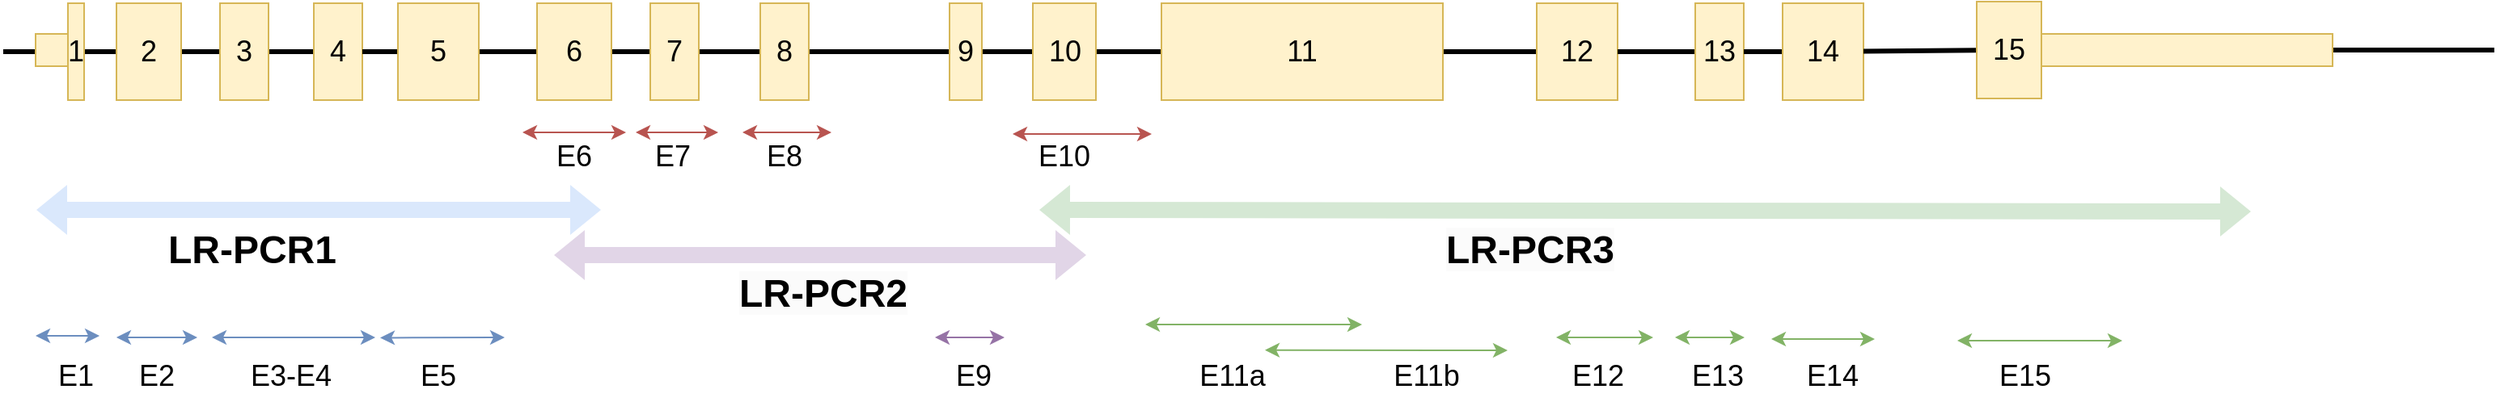 <mxfile version="24.1.0" type="github">
  <diagram name="Pàgina-1" id="gavFFZxLESbgNeX2Jh9i">
    <mxGraphModel dx="1723" dy="687" grid="1" gridSize="10" guides="1" tooltips="1" connect="1" arrows="1" fold="1" page="1" pageScale="1" pageWidth="827" pageHeight="1169" math="0" shadow="0">
      <root>
        <mxCell id="0" />
        <mxCell id="1" parent="0" />
        <mxCell id="yidOsGyVtIGgI4IryUhF-9" value="" style="endArrow=none;html=1;rounded=0;strokeWidth=3;" parent="1" source="yidOsGyVtIGgI4IryUhF-4" target="yidOsGyVtIGgI4IryUhF-8" edge="1">
          <mxGeometry width="50" height="50" relative="1" as="geometry">
            <mxPoint x="80" y="171" as="sourcePoint" />
            <mxPoint x="1310" y="171" as="targetPoint" />
          </mxGeometry>
        </mxCell>
        <mxCell id="yidOsGyVtIGgI4IryUhF-18" value="" style="endArrow=none;html=1;rounded=0;strokeWidth=3;" parent="1" source="yidOsGyVtIGgI4IryUhF-14" target="yidOsGyVtIGgI4IryUhF-17" edge="1">
          <mxGeometry width="50" height="50" relative="1" as="geometry">
            <mxPoint x="510" y="171" as="sourcePoint" />
            <mxPoint x="1310" y="171" as="targetPoint" />
          </mxGeometry>
        </mxCell>
        <mxCell id="yidOsGyVtIGgI4IryUhF-21" value="" style="endArrow=none;html=1;rounded=0;strokeWidth=3;" parent="1" source="yidOsGyVtIGgI4IryUhF-17" target="yidOsGyVtIGgI4IryUhF-20" edge="1">
          <mxGeometry width="50" height="50" relative="1" as="geometry">
            <mxPoint x="706" y="171" as="sourcePoint" />
            <mxPoint x="1310" y="171" as="targetPoint" />
          </mxGeometry>
        </mxCell>
        <mxCell id="yidOsGyVtIGgI4IryUhF-15" value="" style="endArrow=none;html=1;rounded=0;strokeWidth=3;" parent="1" source="yidOsGyVtIGgI4IryUhF-10" target="yidOsGyVtIGgI4IryUhF-14" edge="1">
          <mxGeometry width="50" height="50" relative="1" as="geometry">
            <mxPoint x="324" y="171" as="sourcePoint" />
            <mxPoint x="1310" y="171" as="targetPoint" />
          </mxGeometry>
        </mxCell>
        <mxCell id="yidOsGyVtIGgI4IryUhF-3" value="" style="endArrow=none;html=1;rounded=0;strokeWidth=3;" parent="1" source="yidOsGyVtIGgI4IryUhF-76" edge="1">
          <mxGeometry width="50" height="50" relative="1" as="geometry">
            <mxPoint x="70" y="171" as="sourcePoint" />
            <mxPoint x="1570" y="170" as="targetPoint" />
          </mxGeometry>
        </mxCell>
        <mxCell id="yidOsGyVtIGgI4IryUhF-5" value="" style="endArrow=none;html=1;rounded=0;strokeWidth=3;" parent="1" target="yidOsGyVtIGgI4IryUhF-4" edge="1">
          <mxGeometry width="50" height="50" relative="1" as="geometry">
            <mxPoint x="30" y="171" as="sourcePoint" />
            <mxPoint x="1310" y="171" as="targetPoint" />
          </mxGeometry>
        </mxCell>
        <mxCell id="yidOsGyVtIGgI4IryUhF-4" value="&lt;font style=&quot;font-size: 18px;&quot;&gt;1&lt;/font&gt;" style="rounded=0;whiteSpace=wrap;html=1;fillColor=#fff2cc;strokeColor=#d6b656;" parent="1" vertex="1">
          <mxGeometry x="70" y="141" width="10" height="60" as="geometry" />
        </mxCell>
        <mxCell id="yidOsGyVtIGgI4IryUhF-6" value="&lt;font style=&quot;font-size: 18px;&quot;&gt;2&lt;/font&gt;" style="rounded=0;whiteSpace=wrap;html=1;fillColor=#fff2cc;strokeColor=#d6b656;" parent="1" vertex="1">
          <mxGeometry x="100" y="141" width="40" height="60" as="geometry" />
        </mxCell>
        <mxCell id="yidOsGyVtIGgI4IryUhF-7" value="&lt;font style=&quot;font-size: 18px;&quot;&gt;3&lt;/font&gt;" style="rounded=0;whiteSpace=wrap;html=1;fillColor=#fff2cc;strokeColor=#d6b656;" parent="1" vertex="1">
          <mxGeometry x="164" y="141" width="30" height="60" as="geometry" />
        </mxCell>
        <mxCell id="yidOsGyVtIGgI4IryUhF-8" value="&lt;font style=&quot;font-size: 18px;&quot;&gt;4&lt;/font&gt;" style="rounded=0;whiteSpace=wrap;html=1;fillColor=#fff2cc;strokeColor=#d6b656;" parent="1" vertex="1">
          <mxGeometry x="222" y="141" width="30" height="60" as="geometry" />
        </mxCell>
        <mxCell id="yidOsGyVtIGgI4IryUhF-11" value="" style="endArrow=none;html=1;rounded=0;strokeWidth=3;" parent="1" source="yidOsGyVtIGgI4IryUhF-8" target="yidOsGyVtIGgI4IryUhF-10" edge="1">
          <mxGeometry width="50" height="50" relative="1" as="geometry">
            <mxPoint x="252" y="171" as="sourcePoint" />
            <mxPoint x="1310" y="171" as="targetPoint" />
          </mxGeometry>
        </mxCell>
        <mxCell id="yidOsGyVtIGgI4IryUhF-10" value="&lt;font style=&quot;font-size: 18px;&quot;&gt;5&lt;/font&gt;" style="rounded=0;whiteSpace=wrap;html=1;fillColor=#fff2cc;strokeColor=#d6b656;" parent="1" vertex="1">
          <mxGeometry x="274" y="141" width="50" height="60" as="geometry" />
        </mxCell>
        <mxCell id="yidOsGyVtIGgI4IryUhF-12" value="&lt;font style=&quot;font-size: 18px;&quot;&gt;6&lt;/font&gt;" style="rounded=0;whiteSpace=wrap;html=1;fillColor=#fff2cc;strokeColor=#d6b656;" parent="1" vertex="1">
          <mxGeometry x="360" y="141" width="46" height="60" as="geometry" />
        </mxCell>
        <mxCell id="yidOsGyVtIGgI4IryUhF-13" value="&lt;font style=&quot;font-size: 18px;&quot;&gt;7&lt;/font&gt;" style="rounded=0;whiteSpace=wrap;html=1;fillColor=#fff2cc;strokeColor=#d6b656;" parent="1" vertex="1">
          <mxGeometry x="430" y="141" width="30" height="60" as="geometry" />
        </mxCell>
        <mxCell id="yidOsGyVtIGgI4IryUhF-14" value="&lt;font style=&quot;font-size: 18px;&quot;&gt;8&lt;/font&gt;" style="rounded=0;whiteSpace=wrap;html=1;fillColor=#fff2cc;strokeColor=#d6b656;" parent="1" vertex="1">
          <mxGeometry x="498" y="141" width="30" height="60" as="geometry" />
        </mxCell>
        <mxCell id="yidOsGyVtIGgI4IryUhF-16" value="&lt;font style=&quot;font-size: 18px;&quot;&gt;9&lt;/font&gt;" style="rounded=0;whiteSpace=wrap;html=1;fillColor=#fff2cc;strokeColor=#d6b656;" parent="1" vertex="1">
          <mxGeometry x="615" y="141" width="20" height="60" as="geometry" />
        </mxCell>
        <mxCell id="yidOsGyVtIGgI4IryUhF-17" value="&lt;font style=&quot;font-size: 18px;&quot;&gt;10&lt;/font&gt;" style="rounded=0;whiteSpace=wrap;html=1;fillColor=#fff2cc;strokeColor=#d6b656;" parent="1" vertex="1">
          <mxGeometry x="666.5" y="141" width="39" height="60" as="geometry" />
        </mxCell>
        <mxCell id="yidOsGyVtIGgI4IryUhF-19" value="&lt;font style=&quot;font-size: 18px;&quot;&gt;11&lt;/font&gt;" style="rounded=0;whiteSpace=wrap;html=1;fillColor=#fff2cc;strokeColor=#d6b656;" parent="1" vertex="1">
          <mxGeometry x="746" y="141" width="174" height="60" as="geometry" />
        </mxCell>
        <mxCell id="yidOsGyVtIGgI4IryUhF-20" value="&lt;font style=&quot;font-size: 18px;&quot;&gt;12&lt;/font&gt;" style="rounded=0;whiteSpace=wrap;html=1;fillColor=#fff2cc;strokeColor=#d6b656;" parent="1" vertex="1">
          <mxGeometry x="978" y="141" width="50" height="60" as="geometry" />
        </mxCell>
        <mxCell id="yidOsGyVtIGgI4IryUhF-23" value="" style="endArrow=none;html=1;rounded=0;strokeWidth=3;" parent="1" source="yidOsGyVtIGgI4IryUhF-20" target="yidOsGyVtIGgI4IryUhF-22" edge="1">
          <mxGeometry width="50" height="50" relative="1" as="geometry">
            <mxPoint x="1046" y="171" as="sourcePoint" />
            <mxPoint x="1310" y="171" as="targetPoint" />
          </mxGeometry>
        </mxCell>
        <mxCell id="yidOsGyVtIGgI4IryUhF-22" value="&lt;font style=&quot;font-size: 18px;&quot;&gt;13&lt;/font&gt;" style="rounded=0;whiteSpace=wrap;html=1;fillColor=#fff2cc;strokeColor=#d6b656;" parent="1" vertex="1">
          <mxGeometry x="1076" y="141" width="30" height="60" as="geometry" />
        </mxCell>
        <mxCell id="yidOsGyVtIGgI4IryUhF-25" value="" style="endArrow=none;html=1;rounded=0;strokeWidth=3;" parent="1" source="yidOsGyVtIGgI4IryUhF-22" target="yidOsGyVtIGgI4IryUhF-24" edge="1">
          <mxGeometry width="50" height="50" relative="1" as="geometry">
            <mxPoint x="1100" y="171" as="sourcePoint" />
            <mxPoint x="1310" y="171" as="targetPoint" />
          </mxGeometry>
        </mxCell>
        <mxCell id="yidOsGyVtIGgI4IryUhF-24" value="&lt;font style=&quot;font-size: 18px;&quot;&gt;14&lt;/font&gt;" style="rounded=0;whiteSpace=wrap;html=1;fillColor=#fff2cc;strokeColor=#d6b656;" parent="1" vertex="1">
          <mxGeometry x="1130" y="141" width="50" height="60" as="geometry" />
        </mxCell>
        <mxCell id="yidOsGyVtIGgI4IryUhF-27" value="" style="endArrow=none;html=1;rounded=0;strokeWidth=3;" parent="1" source="yidOsGyVtIGgI4IryUhF-24" target="yidOsGyVtIGgI4IryUhF-26" edge="1">
          <mxGeometry width="50" height="50" relative="1" as="geometry">
            <mxPoint x="1180" y="171" as="sourcePoint" />
            <mxPoint x="1310" y="171" as="targetPoint" />
          </mxGeometry>
        </mxCell>
        <mxCell id="yidOsGyVtIGgI4IryUhF-26" value="&lt;font style=&quot;font-size: 18px;&quot;&gt;15&lt;/font&gt;" style="rounded=0;whiteSpace=wrap;html=1;fillColor=#fff2cc;strokeColor=#d6b656;" parent="1" vertex="1">
          <mxGeometry x="1250" y="140" width="40" height="60" as="geometry" />
        </mxCell>
        <mxCell id="yidOsGyVtIGgI4IryUhF-28" value="" style="shape=flexArrow;endArrow=classic;startArrow=classic;html=1;rounded=0;fillColor=#dae8fc;strokeColor=none;" parent="1" edge="1">
          <mxGeometry width="100" height="100" relative="1" as="geometry">
            <mxPoint x="50" y="269" as="sourcePoint" />
            <mxPoint x="400" y="269" as="targetPoint" />
          </mxGeometry>
        </mxCell>
        <mxCell id="yidOsGyVtIGgI4IryUhF-29" value="" style="shape=flexArrow;endArrow=classic;startArrow=classic;html=1;rounded=0;fillColor=#e1d5e7;strokeColor=none;" parent="1" edge="1">
          <mxGeometry width="100" height="100" relative="1" as="geometry">
            <mxPoint x="370" y="297" as="sourcePoint" />
            <mxPoint x="700" y="297" as="targetPoint" />
          </mxGeometry>
        </mxCell>
        <mxCell id="yidOsGyVtIGgI4IryUhF-30" value="" style="shape=flexArrow;endArrow=classic;startArrow=classic;html=1;rounded=0;strokeColor=none;fillColor=#d5e8d4;" parent="1" edge="1">
          <mxGeometry width="100" height="100" relative="1" as="geometry">
            <mxPoint x="670" y="269" as="sourcePoint" />
            <mxPoint x="1420" y="270" as="targetPoint" />
          </mxGeometry>
        </mxCell>
        <mxCell id="yidOsGyVtIGgI4IryUhF-31" value="&lt;span style=&quot;font-size: 24px;&quot;&gt;&lt;b&gt;LR-PCR1&lt;/b&gt;&lt;/span&gt;" style="text;html=1;align=center;verticalAlign=middle;whiteSpace=wrap;rounded=0;" parent="1" vertex="1">
          <mxGeometry x="130" y="279" width="108" height="30" as="geometry" />
        </mxCell>
        <mxCell id="yidOsGyVtIGgI4IryUhF-32" value="&lt;span style=&quot;color: rgb(0, 0, 0); font-family: Helvetica; font-size: 24px; font-style: normal; font-variant-ligatures: normal; font-variant-caps: normal; letter-spacing: normal; orphans: 2; text-align: center; text-indent: 0px; text-transform: none; widows: 2; word-spacing: 0px; -webkit-text-stroke-width: 0px; white-space: normal; background-color: rgb(251, 251, 251); text-decoration-thickness: initial; text-decoration-style: initial; text-decoration-color: initial; float: none; display: inline !important;&quot;&gt;&lt;b&gt;LR-PCR2&lt;/b&gt;&lt;/span&gt;" style="text;whiteSpace=wrap;html=1;fillColor=none;" parent="1" vertex="1">
          <mxGeometry x="483" y="300" width="140" height="50" as="geometry" />
        </mxCell>
        <mxCell id="yidOsGyVtIGgI4IryUhF-33" value="&lt;span style=&quot;color: rgb(0, 0, 0); font-family: Helvetica; font-size: 24px; font-style: normal; font-variant-ligatures: normal; font-variant-caps: normal; letter-spacing: normal; orphans: 2; text-align: center; text-indent: 0px; text-transform: none; widows: 2; word-spacing: 0px; -webkit-text-stroke-width: 0px; white-space: normal; background-color: rgb(251, 251, 251); text-decoration-thickness: initial; text-decoration-style: initial; text-decoration-color: initial; float: none; display: inline !important;&quot;&gt;&lt;b&gt;LR-PCR3&lt;/b&gt;&lt;/span&gt;" style="text;whiteSpace=wrap;html=1;" parent="1" vertex="1">
          <mxGeometry x="920" y="273" width="140" height="50" as="geometry" />
        </mxCell>
        <mxCell id="yidOsGyVtIGgI4IryUhF-34" value="" style="endArrow=classic;startArrow=classic;html=1;rounded=0;entryX=0.031;entryY=1;entryDx=0;entryDy=0;entryPerimeter=0;fillColor=#dae8fc;strokeColor=#6c8ebf;" parent="1" edge="1">
          <mxGeometry width="50" height="50" relative="1" as="geometry">
            <mxPoint x="50" y="347" as="sourcePoint" />
            <mxPoint x="89.522" y="347" as="targetPoint" />
            <Array as="points" />
          </mxGeometry>
        </mxCell>
        <mxCell id="yidOsGyVtIGgI4IryUhF-35" value="" style="endArrow=classic;startArrow=classic;html=1;rounded=0;fillColor=#dae8fc;strokeColor=#6c8ebf;" parent="1" edge="1">
          <mxGeometry width="50" height="50" relative="1" as="geometry">
            <mxPoint x="99.95" y="348" as="sourcePoint" />
            <mxPoint x="150" y="348" as="targetPoint" />
          </mxGeometry>
        </mxCell>
        <mxCell id="yidOsGyVtIGgI4IryUhF-36" value="" style="endArrow=classic;startArrow=classic;html=1;rounded=0;fillColor=#dae8fc;strokeColor=#6c8ebf;" parent="1" edge="1">
          <mxGeometry width="50" height="50" relative="1" as="geometry">
            <mxPoint x="159" y="348" as="sourcePoint" />
            <mxPoint x="260" y="348" as="targetPoint" />
          </mxGeometry>
        </mxCell>
        <mxCell id="yidOsGyVtIGgI4IryUhF-38" value="" style="endArrow=classic;startArrow=classic;html=1;rounded=0;fillColor=#dae8fc;strokeColor=#6c8ebf;" parent="1" edge="1">
          <mxGeometry width="50" height="50" relative="1" as="geometry">
            <mxPoint x="263" y="348.21" as="sourcePoint" />
            <mxPoint x="340" y="348" as="targetPoint" />
          </mxGeometry>
        </mxCell>
        <mxCell id="yidOsGyVtIGgI4IryUhF-41" value="" style="endArrow=classic;startArrow=classic;html=1;rounded=0;fillColor=#e1d5e7;strokeColor=#9673a6;" parent="1" edge="1">
          <mxGeometry width="50" height="50" relative="1" as="geometry">
            <mxPoint x="606" y="348" as="sourcePoint" />
            <mxPoint x="649" y="348" as="targetPoint" />
          </mxGeometry>
        </mxCell>
        <mxCell id="yidOsGyVtIGgI4IryUhF-42" value="" style="endArrow=classic;startArrow=classic;html=1;rounded=0;fillColor=#d5e8d4;strokeColor=#82b366;" parent="1" edge="1">
          <mxGeometry width="50" height="50" relative="1" as="geometry">
            <mxPoint x="736" y="340" as="sourcePoint" />
            <mxPoint x="870" y="340" as="targetPoint" />
          </mxGeometry>
        </mxCell>
        <mxCell id="yidOsGyVtIGgI4IryUhF-44" value="" style="endArrow=classic;startArrow=classic;html=1;rounded=0;fillColor=#d5e8d4;strokeColor=#82b366;" parent="1" edge="1">
          <mxGeometry width="50" height="50" relative="1" as="geometry">
            <mxPoint x="810" y="355.82" as="sourcePoint" />
            <mxPoint x="960" y="356" as="targetPoint" />
          </mxGeometry>
        </mxCell>
        <mxCell id="yidOsGyVtIGgI4IryUhF-45" value="" style="endArrow=classic;startArrow=classic;html=1;rounded=0;fillColor=#d5e8d4;strokeColor=#82b366;" parent="1" edge="1">
          <mxGeometry width="50" height="50" relative="1" as="geometry">
            <mxPoint x="990" y="348" as="sourcePoint" />
            <mxPoint x="1050" y="348" as="targetPoint" />
          </mxGeometry>
        </mxCell>
        <mxCell id="yidOsGyVtIGgI4IryUhF-46" value="" style="endArrow=classic;startArrow=classic;html=1;rounded=0;fillColor=#d5e8d4;strokeColor=#82b366;" parent="1" edge="1">
          <mxGeometry width="50" height="50" relative="1" as="geometry">
            <mxPoint x="1063.5" y="348" as="sourcePoint" />
            <mxPoint x="1106.5" y="348" as="targetPoint" />
          </mxGeometry>
        </mxCell>
        <mxCell id="yidOsGyVtIGgI4IryUhF-47" value="" style="endArrow=classic;startArrow=classic;html=1;rounded=0;fillColor=#d5e8d4;strokeColor=#82b366;" parent="1" edge="1">
          <mxGeometry width="50" height="50" relative="1" as="geometry">
            <mxPoint x="1123" y="349" as="sourcePoint" />
            <mxPoint x="1187" y="349" as="targetPoint" />
          </mxGeometry>
        </mxCell>
        <mxCell id="yidOsGyVtIGgI4IryUhF-48" value="" style="endArrow=classic;startArrow=classic;html=1;rounded=0;fillColor=#d5e8d4;strokeColor=#82b366;" parent="1" edge="1">
          <mxGeometry width="50" height="50" relative="1" as="geometry">
            <mxPoint x="1238" y="350" as="sourcePoint" />
            <mxPoint x="1340" y="350" as="targetPoint" />
          </mxGeometry>
        </mxCell>
        <mxCell id="yidOsGyVtIGgI4IryUhF-50" value="&lt;font style=&quot;font-size: 18px;&quot;&gt;E1&lt;/font&gt;" style="text;html=1;align=center;verticalAlign=middle;whiteSpace=wrap;rounded=0;" parent="1" vertex="1">
          <mxGeometry x="45" y="357" width="60" height="30" as="geometry" />
        </mxCell>
        <mxCell id="yidOsGyVtIGgI4IryUhF-51" value="&lt;font style=&quot;font-size: 18px;&quot;&gt;E2&lt;/font&gt;" style="text;html=1;align=center;verticalAlign=middle;whiteSpace=wrap;rounded=0;" parent="1" vertex="1">
          <mxGeometry x="95" y="357" width="60" height="30" as="geometry" />
        </mxCell>
        <mxCell id="yidOsGyVtIGgI4IryUhF-52" value="&lt;font style=&quot;font-size: 18px;&quot;&gt;E3-E4&lt;/font&gt;" style="text;html=1;align=center;verticalAlign=middle;whiteSpace=wrap;rounded=0;" parent="1" vertex="1">
          <mxGeometry x="178" y="357" width="60" height="30" as="geometry" />
        </mxCell>
        <mxCell id="yidOsGyVtIGgI4IryUhF-54" value="&lt;font style=&quot;font-size: 18px;&quot;&gt;E5&lt;/font&gt;" style="text;html=1;align=center;verticalAlign=middle;whiteSpace=wrap;rounded=0;" parent="1" vertex="1">
          <mxGeometry x="269" y="357" width="60" height="30" as="geometry" />
        </mxCell>
        <mxCell id="yidOsGyVtIGgI4IryUhF-57" value="&lt;font style=&quot;font-size: 18px;&quot;&gt;E9&lt;/font&gt;" style="text;html=1;align=center;verticalAlign=middle;whiteSpace=wrap;rounded=0;" parent="1" vertex="1">
          <mxGeometry x="600" y="357" width="60" height="30" as="geometry" />
        </mxCell>
        <mxCell id="yidOsGyVtIGgI4IryUhF-58" value="&lt;span style=&quot;font-size: 18px;&quot;&gt;E11a&lt;/span&gt;" style="text;html=1;align=center;verticalAlign=middle;whiteSpace=wrap;rounded=0;" parent="1" vertex="1">
          <mxGeometry x="760" y="357" width="60" height="30" as="geometry" />
        </mxCell>
        <mxCell id="yidOsGyVtIGgI4IryUhF-59" value="&lt;span style=&quot;font-size: 18px;&quot;&gt;E11b&lt;/span&gt;" style="text;html=1;align=center;verticalAlign=middle;whiteSpace=wrap;rounded=0;" parent="1" vertex="1">
          <mxGeometry x="880" y="357" width="60" height="30" as="geometry" />
        </mxCell>
        <mxCell id="yidOsGyVtIGgI4IryUhF-60" value="&lt;span style=&quot;font-size: 18px;&quot;&gt;E12&lt;/span&gt;" style="text;html=1;align=center;verticalAlign=middle;whiteSpace=wrap;rounded=0;" parent="1" vertex="1">
          <mxGeometry x="986" y="357" width="60" height="30" as="geometry" />
        </mxCell>
        <mxCell id="yidOsGyVtIGgI4IryUhF-61" value="&lt;span style=&quot;font-size: 18px;&quot;&gt;E13&lt;/span&gt;" style="text;html=1;align=center;verticalAlign=middle;whiteSpace=wrap;rounded=0;" parent="1" vertex="1">
          <mxGeometry x="1060" y="357" width="60" height="30" as="geometry" />
        </mxCell>
        <mxCell id="yidOsGyVtIGgI4IryUhF-62" value="&lt;span style=&quot;font-size: 18px;&quot;&gt;E14&lt;/span&gt;" style="text;html=1;align=center;verticalAlign=middle;whiteSpace=wrap;rounded=0;" parent="1" vertex="1">
          <mxGeometry x="1131" y="357" width="60" height="30" as="geometry" />
        </mxCell>
        <mxCell id="yidOsGyVtIGgI4IryUhF-63" value="&lt;span style=&quot;font-size: 18px;&quot;&gt;E15&lt;/span&gt;" style="text;html=1;align=center;verticalAlign=middle;whiteSpace=wrap;rounded=0;" parent="1" vertex="1">
          <mxGeometry x="1250" y="357" width="60" height="30" as="geometry" />
        </mxCell>
        <mxCell id="yidOsGyVtIGgI4IryUhF-64" value="" style="endArrow=classic;startArrow=classic;html=1;rounded=0;fillColor=#f8cecc;strokeColor=#b85450;" parent="1" edge="1">
          <mxGeometry width="50" height="50" relative="1" as="geometry">
            <mxPoint x="351" y="221" as="sourcePoint" />
            <mxPoint x="415" y="221" as="targetPoint" />
          </mxGeometry>
        </mxCell>
        <mxCell id="yidOsGyVtIGgI4IryUhF-66" value="" style="endArrow=classic;startArrow=classic;html=1;rounded=0;fillColor=#f8cecc;strokeColor=#b85450;" parent="1" edge="1">
          <mxGeometry width="50" height="50" relative="1" as="geometry">
            <mxPoint x="654" y="222" as="sourcePoint" />
            <mxPoint x="740" y="222" as="targetPoint" />
          </mxGeometry>
        </mxCell>
        <mxCell id="yidOsGyVtIGgI4IryUhF-67" value="&lt;font style=&quot;font-size: 18px;&quot;&gt;E6&lt;/font&gt;" style="text;html=1;align=center;verticalAlign=middle;whiteSpace=wrap;rounded=0;" parent="1" vertex="1">
          <mxGeometry x="353" y="221" width="60" height="30" as="geometry" />
        </mxCell>
        <mxCell id="yidOsGyVtIGgI4IryUhF-68" value="&lt;font style=&quot;font-size: 18px;&quot;&gt;E10&lt;/font&gt;" style="text;html=1;align=center;verticalAlign=middle;whiteSpace=wrap;rounded=0;" parent="1" vertex="1">
          <mxGeometry x="656" y="221" width="60" height="30" as="geometry" />
        </mxCell>
        <mxCell id="yidOsGyVtIGgI4IryUhF-70" value="&lt;font style=&quot;font-size: 18px;&quot;&gt;E7&lt;/font&gt;" style="text;html=1;align=center;verticalAlign=middle;whiteSpace=wrap;rounded=0;" parent="1" vertex="1">
          <mxGeometry x="414" y="220" width="60" height="31" as="geometry" />
        </mxCell>
        <mxCell id="yidOsGyVtIGgI4IryUhF-71" value="&lt;font style=&quot;font-size: 18px;&quot;&gt;E8&lt;/font&gt;" style="text;html=1;align=center;verticalAlign=middle;whiteSpace=wrap;rounded=0;" parent="1" vertex="1">
          <mxGeometry x="483" y="221" width="60" height="30" as="geometry" />
        </mxCell>
        <mxCell id="yidOsGyVtIGgI4IryUhF-72" value="" style="endArrow=classic;startArrow=classic;html=1;rounded=0;fillColor=#f8cecc;strokeColor=#b85450;exitX=0;exitY=0;exitDx=0;exitDy=0;entryX=1;entryY=0;entryDx=0;entryDy=0;" parent="1" edge="1">
          <mxGeometry width="50" height="50" relative="1" as="geometry">
            <mxPoint x="421" y="221" as="sourcePoint" />
            <mxPoint x="472.0" y="221" as="targetPoint" />
          </mxGeometry>
        </mxCell>
        <mxCell id="yidOsGyVtIGgI4IryUhF-73" value="" style="endArrow=classic;startArrow=classic;html=1;rounded=0;fillColor=#f8cecc;strokeColor=#b85450;" parent="1" edge="1">
          <mxGeometry width="50" height="50" relative="1" as="geometry">
            <mxPoint x="487" y="221" as="sourcePoint" />
            <mxPoint x="542" y="221" as="targetPoint" />
          </mxGeometry>
        </mxCell>
        <mxCell id="yidOsGyVtIGgI4IryUhF-75" value="" style="rounded=0;whiteSpace=wrap;html=1;fillColor=#fff2cc;strokeColor=#d6b656;" parent="1" vertex="1">
          <mxGeometry x="50" y="160" width="20" height="20" as="geometry" />
        </mxCell>
        <mxCell id="yidOsGyVtIGgI4IryUhF-78" value="" style="endArrow=none;html=1;rounded=0;strokeWidth=3;" parent="1" source="yidOsGyVtIGgI4IryUhF-26" target="yidOsGyVtIGgI4IryUhF-76" edge="1">
          <mxGeometry width="50" height="50" relative="1" as="geometry">
            <mxPoint x="1273" y="170" as="sourcePoint" />
            <mxPoint x="1300" y="171" as="targetPoint" />
          </mxGeometry>
        </mxCell>
        <mxCell id="yidOsGyVtIGgI4IryUhF-76" value="" style="rounded=0;whiteSpace=wrap;html=1;fillColor=#fff2cc;strokeColor=#d6b656;" parent="1" vertex="1">
          <mxGeometry x="1290" y="160" width="180" height="20" as="geometry" />
        </mxCell>
      </root>
    </mxGraphModel>
  </diagram>
</mxfile>
